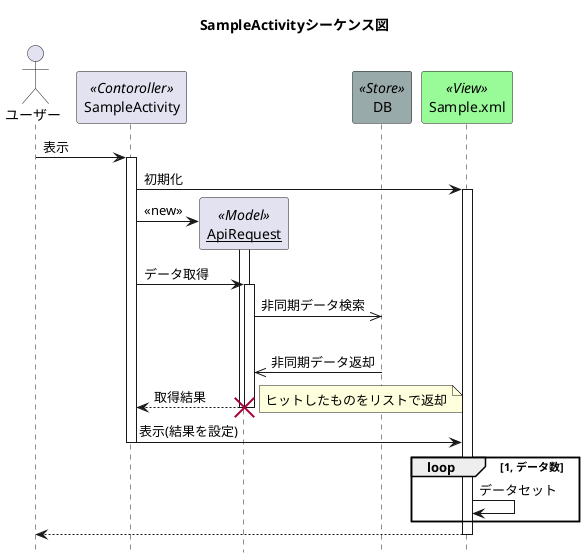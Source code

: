 @startuml{plantuml_seq_sample.png}
title SampleActivityシーケンス図
hide footbox

actor ユーザー as user
participant SampleActivity as sampleActivity <<Contoroller>>
participant "<u>ApiRequest</u>" as model <<Model>>
participant DB as db <<Store>> #98AAAA
participant Sample.xml as xml <<View>> #98FB98

user -> sampleActivity : 表示
activate sampleActivity

'View初期化
sampleActivity -> xml : 初期化
activate xml

'APIリクエスト生成
create model
sampleActivity -> model : <<new>>
activate model

'APIリクエスト
sampleActivity -> model : データ取得
activate model
model ->> db : 非同期データ検索
|||
model <<- db : 非同期データ返却

'API結果返却
sampleActivity <-- model : 取得結果
note right : ヒットしたものをリストで返却
deactivate model
deactivate model
destroy model

'表示処理
sampleActivity -> xml : 表示(結果を設定)
deactivate sampleActivity

'データセット
loop 1, データ数
  xml -> xml : データセット
end
xml --> user
deactivate xml

@enduml
